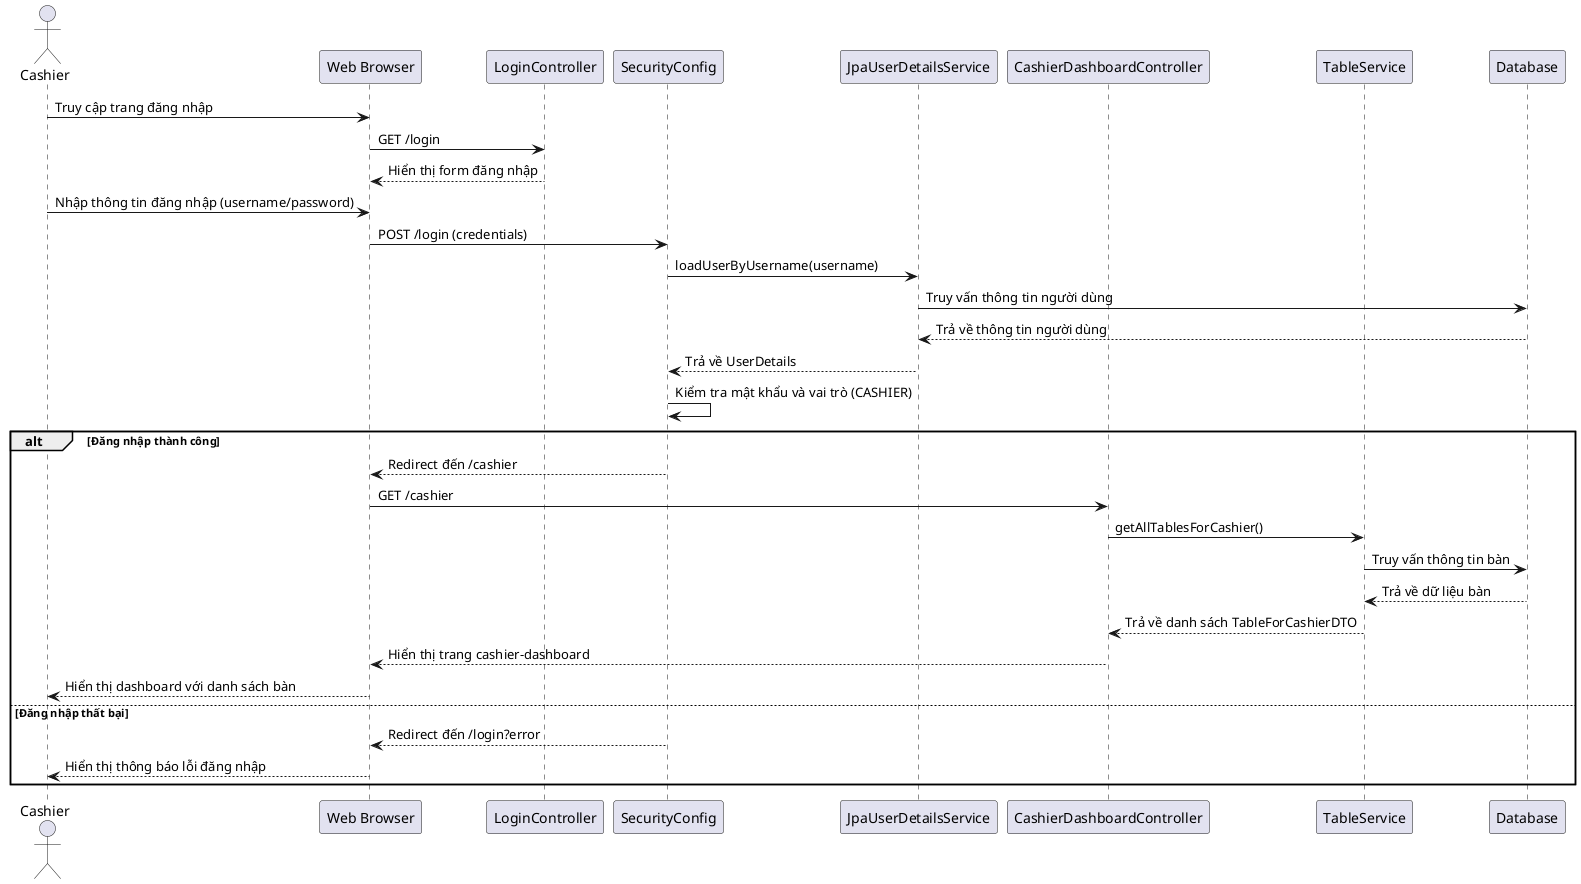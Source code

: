 @startuml cashier-login-and-dashboard-sequence

actor "Cashier" as Cashier
participant "Web Browser" as Browser
participant "LoginController" as LoginController
participant "SecurityConfig" as SecurityConfig
participant "JpaUserDetailsService" as UserDetailsService
participant "CashierDashboardController" as DashboardController
participant "TableService" as TableService
participant "Database" as DB

' Đăng nhập
Cashier -> Browser: Truy cập trang đăng nhập
Browser -> LoginController: GET /login
LoginController --> Browser: Hiển thị form đăng nhập
Cashier -> Browser: Nhập thông tin đăng nhập (username/password)
Browser -> SecurityConfig: POST /login (credentials)
SecurityConfig -> UserDetailsService: loadUserByUsername(username)
UserDetailsService -> DB: Truy vấn thông tin người dùng
DB --> UserDetailsService: Trả về thông tin người dùng
UserDetailsService --> SecurityConfig: Trả về UserDetails
SecurityConfig -> SecurityConfig: Kiểm tra mật khẩu và vai trò (CASHIER)

alt Đăng nhập thành công
    SecurityConfig --> Browser: Redirect đến /cashier
    Browser -> DashboardController: GET /cashier
    DashboardController -> TableService: getAllTablesForCashier()
    TableService -> DB: Truy vấn thông tin bàn
    DB --> TableService: Trả về dữ liệu bàn
    TableService --> DashboardController: Trả về danh sách TableForCashierDTO
    DashboardController --> Browser: Hiển thị trang cashier-dashboard
    Browser --> Cashier: Hiển thị dashboard với danh sách bàn
else Đăng nhập thất bại
    SecurityConfig --> Browser: Redirect đến /login?error
    Browser --> Cashier: Hiển thị thông báo lỗi đăng nhập
end

@enduml